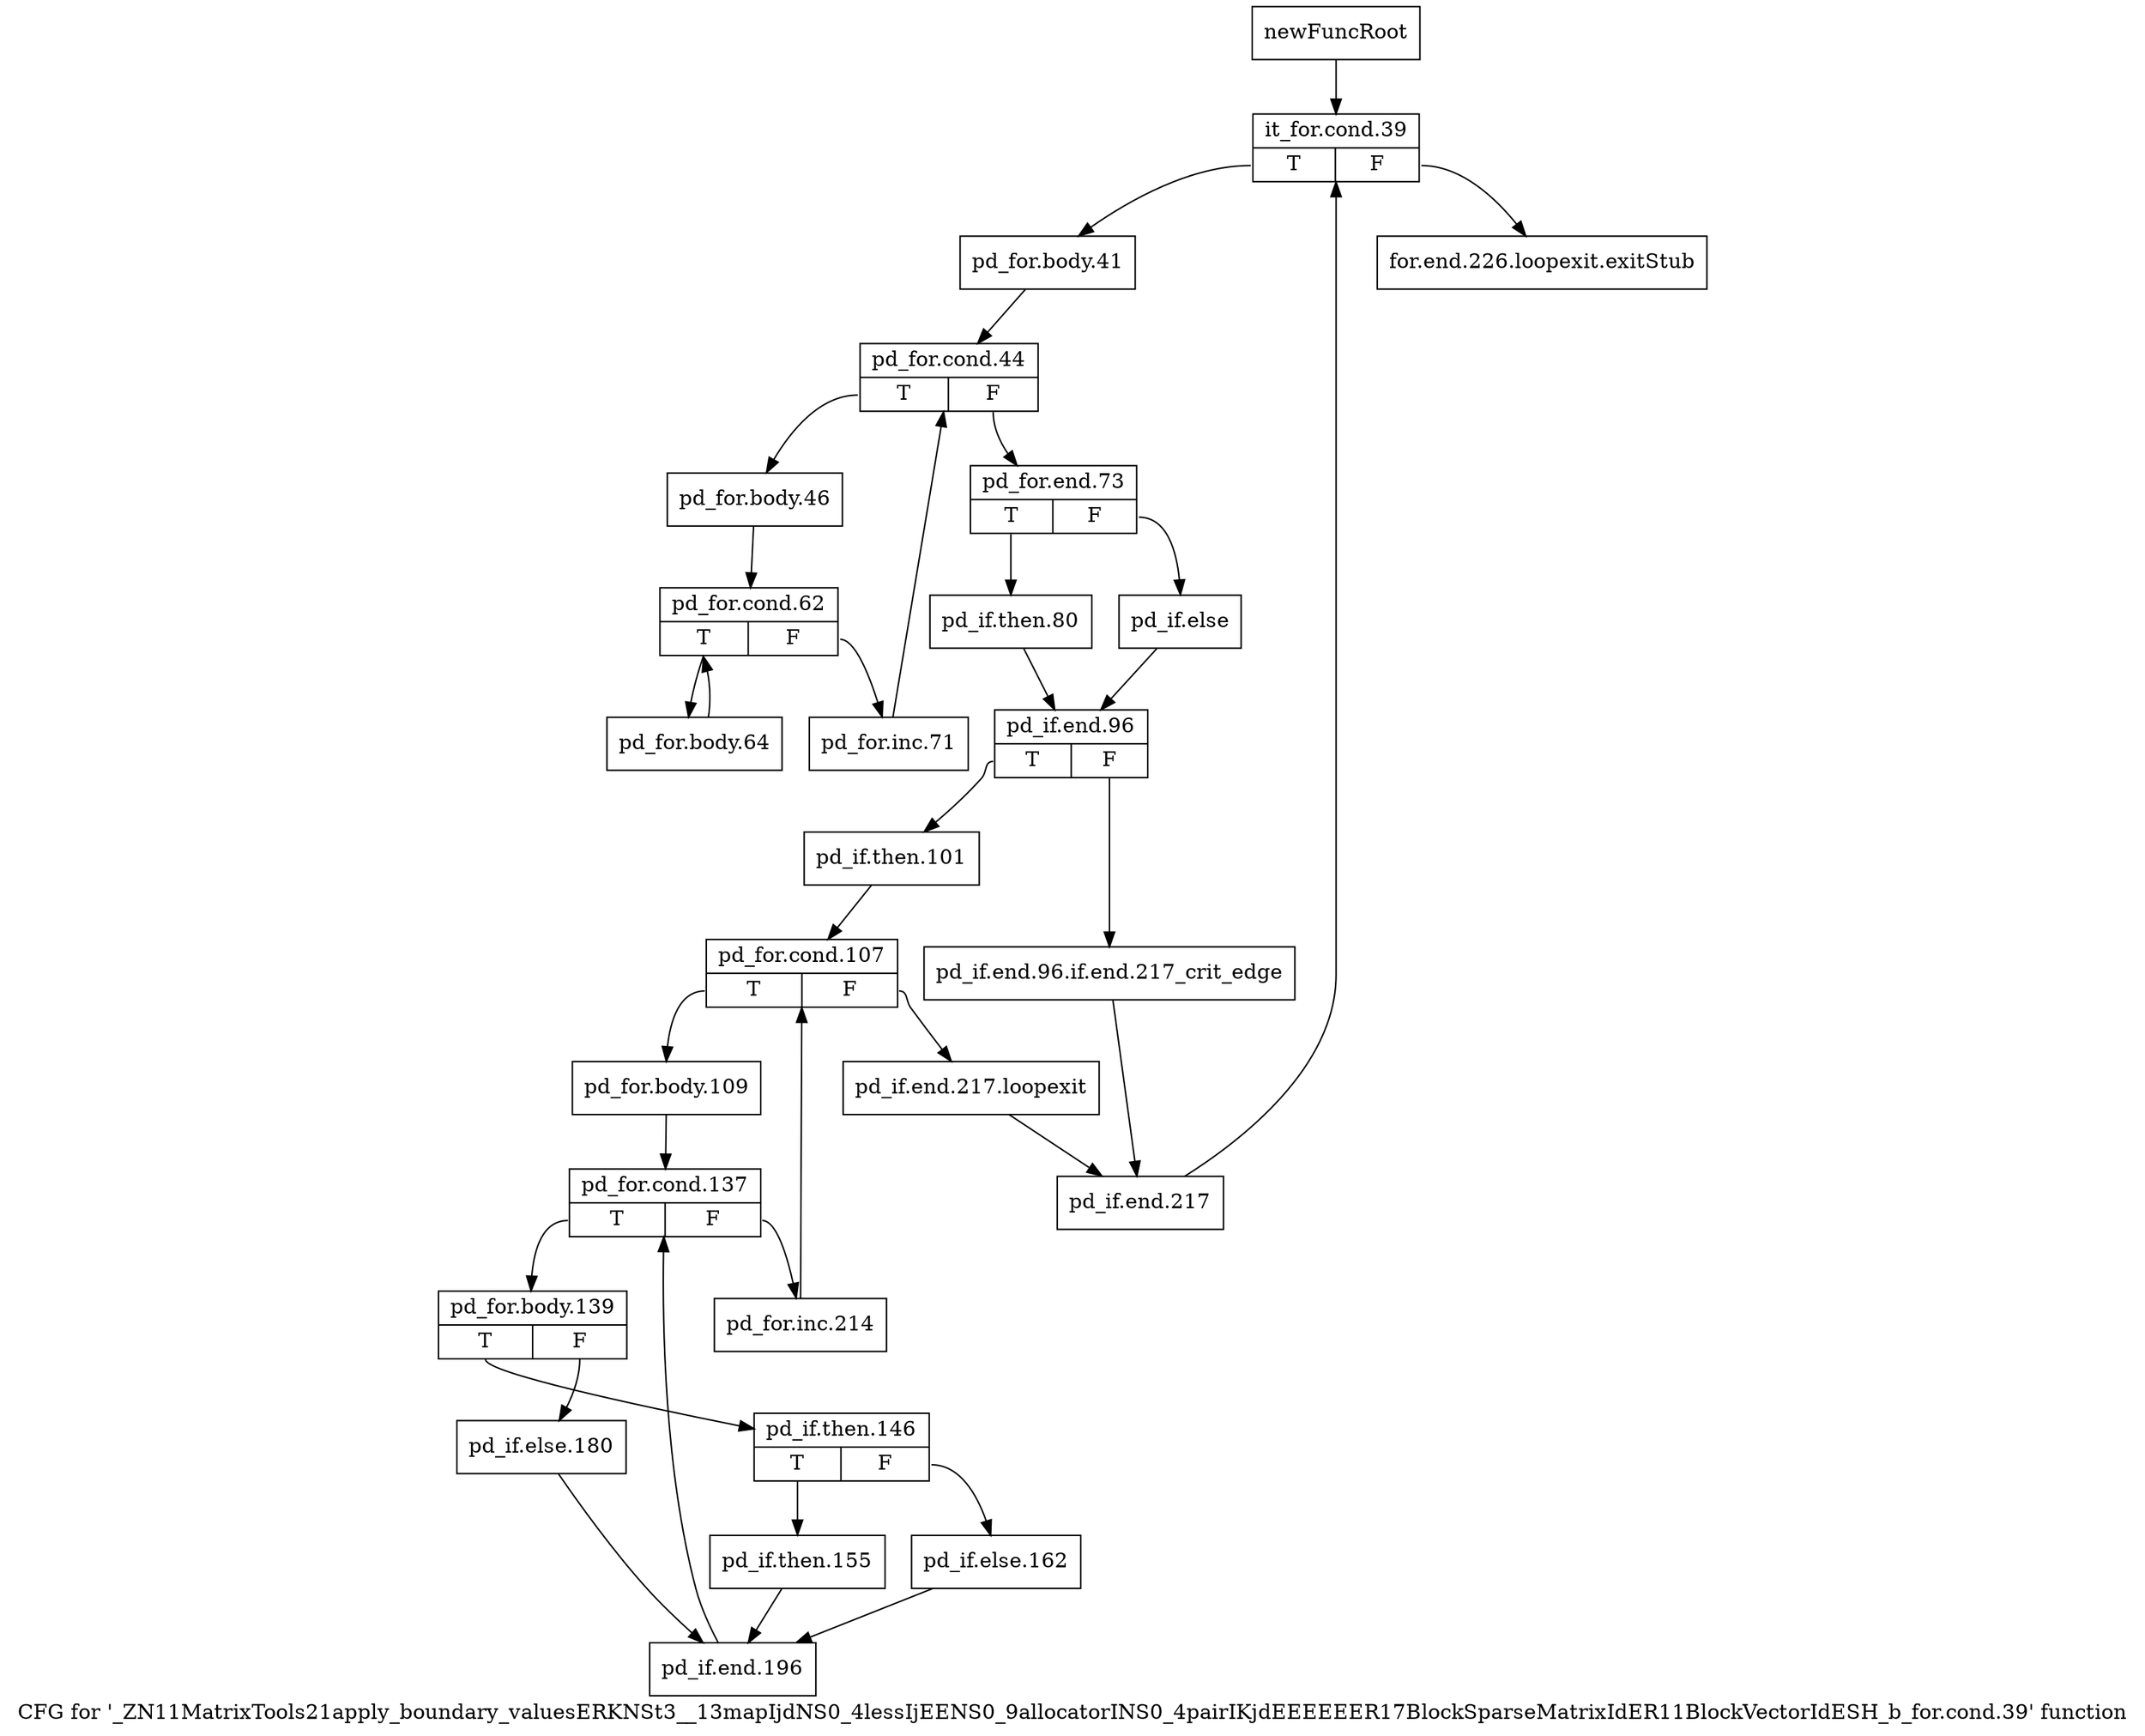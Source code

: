 digraph "CFG for '_ZN11MatrixTools21apply_boundary_valuesERKNSt3__13mapIjdNS0_4lessIjEENS0_9allocatorINS0_4pairIKjdEEEEEER17BlockSparseMatrixIdER11BlockVectorIdESH_b_for.cond.39' function" {
	label="CFG for '_ZN11MatrixTools21apply_boundary_valuesERKNSt3__13mapIjdNS0_4lessIjEENS0_9allocatorINS0_4pairIKjdEEEEEER17BlockSparseMatrixIdER11BlockVectorIdESH_b_for.cond.39' function";

	Node0x94c41f0 [shape=record,label="{newFuncRoot}"];
	Node0x94c41f0 -> Node0x94c4290;
	Node0x94c4240 [shape=record,label="{for.end.226.loopexit.exitStub}"];
	Node0x94c4290 [shape=record,label="{it_for.cond.39|{<s0>T|<s1>F}}"];
	Node0x94c4290:s0 -> Node0x94c42e0;
	Node0x94c4290:s1 -> Node0x94c4240;
	Node0x94c42e0 [shape=record,label="{pd_for.body.41}"];
	Node0x94c42e0 -> Node0x94c4330;
	Node0x94c4330 [shape=record,label="{pd_for.cond.44|{<s0>T|<s1>F}}"];
	Node0x94c4330:s0 -> Node0x94c4920;
	Node0x94c4330:s1 -> Node0x94c4380;
	Node0x94c4380 [shape=record,label="{pd_for.end.73|{<s0>T|<s1>F}}"];
	Node0x94c4380:s0 -> Node0x94c4420;
	Node0x94c4380:s1 -> Node0x94c43d0;
	Node0x94c43d0 [shape=record,label="{pd_if.else}"];
	Node0x94c43d0 -> Node0x94c4470;
	Node0x94c4420 [shape=record,label="{pd_if.then.80}"];
	Node0x94c4420 -> Node0x94c4470;
	Node0x94c4470 [shape=record,label="{pd_if.end.96|{<s0>T|<s1>F}}"];
	Node0x94c4470:s0 -> Node0x94c4510;
	Node0x94c4470:s1 -> Node0x94c44c0;
	Node0x94c44c0 [shape=record,label="{pd_if.end.96.if.end.217_crit_edge}"];
	Node0x94c44c0 -> Node0x94c4600;
	Node0x94c4510 [shape=record,label="{pd_if.then.101}"];
	Node0x94c4510 -> Node0x94c4560;
	Node0x94c4560 [shape=record,label="{pd_for.cond.107|{<s0>T|<s1>F}}"];
	Node0x94c4560:s0 -> Node0x94c4650;
	Node0x94c4560:s1 -> Node0x94c45b0;
	Node0x94c45b0 [shape=record,label="{pd_if.end.217.loopexit}"];
	Node0x94c45b0 -> Node0x94c4600;
	Node0x94c4600 [shape=record,label="{pd_if.end.217}"];
	Node0x94c4600 -> Node0x94c4290;
	Node0x94c4650 [shape=record,label="{pd_for.body.109}"];
	Node0x94c4650 -> Node0x94c46a0;
	Node0x94c46a0 [shape=record,label="{pd_for.cond.137|{<s0>T|<s1>F}}"];
	Node0x94c46a0:s0 -> Node0x94c4740;
	Node0x94c46a0:s1 -> Node0x94c46f0;
	Node0x94c46f0 [shape=record,label="{pd_for.inc.214}"];
	Node0x94c46f0 -> Node0x94c4560;
	Node0x94c4740 [shape=record,label="{pd_for.body.139|{<s0>T|<s1>F}}"];
	Node0x94c4740:s0 -> Node0x94c47e0;
	Node0x94c4740:s1 -> Node0x94c4790;
	Node0x94c4790 [shape=record,label="{pd_if.else.180}"];
	Node0x94c4790 -> Node0x94c48d0;
	Node0x94c47e0 [shape=record,label="{pd_if.then.146|{<s0>T|<s1>F}}"];
	Node0x94c47e0:s0 -> Node0x94c4880;
	Node0x94c47e0:s1 -> Node0x94c4830;
	Node0x94c4830 [shape=record,label="{pd_if.else.162}"];
	Node0x94c4830 -> Node0x94c48d0;
	Node0x94c4880 [shape=record,label="{pd_if.then.155}"];
	Node0x94c4880 -> Node0x94c48d0;
	Node0x94c48d0 [shape=record,label="{pd_if.end.196}"];
	Node0x94c48d0 -> Node0x94c46a0;
	Node0x94c4920 [shape=record,label="{pd_for.body.46}"];
	Node0x94c4920 -> Node0x94c4970;
	Node0x94c4970 [shape=record,label="{pd_for.cond.62|{<s0>T|<s1>F}}"];
	Node0x94c4970:s0 -> Node0x94c4a10;
	Node0x94c4970:s1 -> Node0x94c49c0;
	Node0x94c49c0 [shape=record,label="{pd_for.inc.71}"];
	Node0x94c49c0 -> Node0x94c4330;
	Node0x94c4a10 [shape=record,label="{pd_for.body.64}"];
	Node0x94c4a10 -> Node0x94c4970;
}
